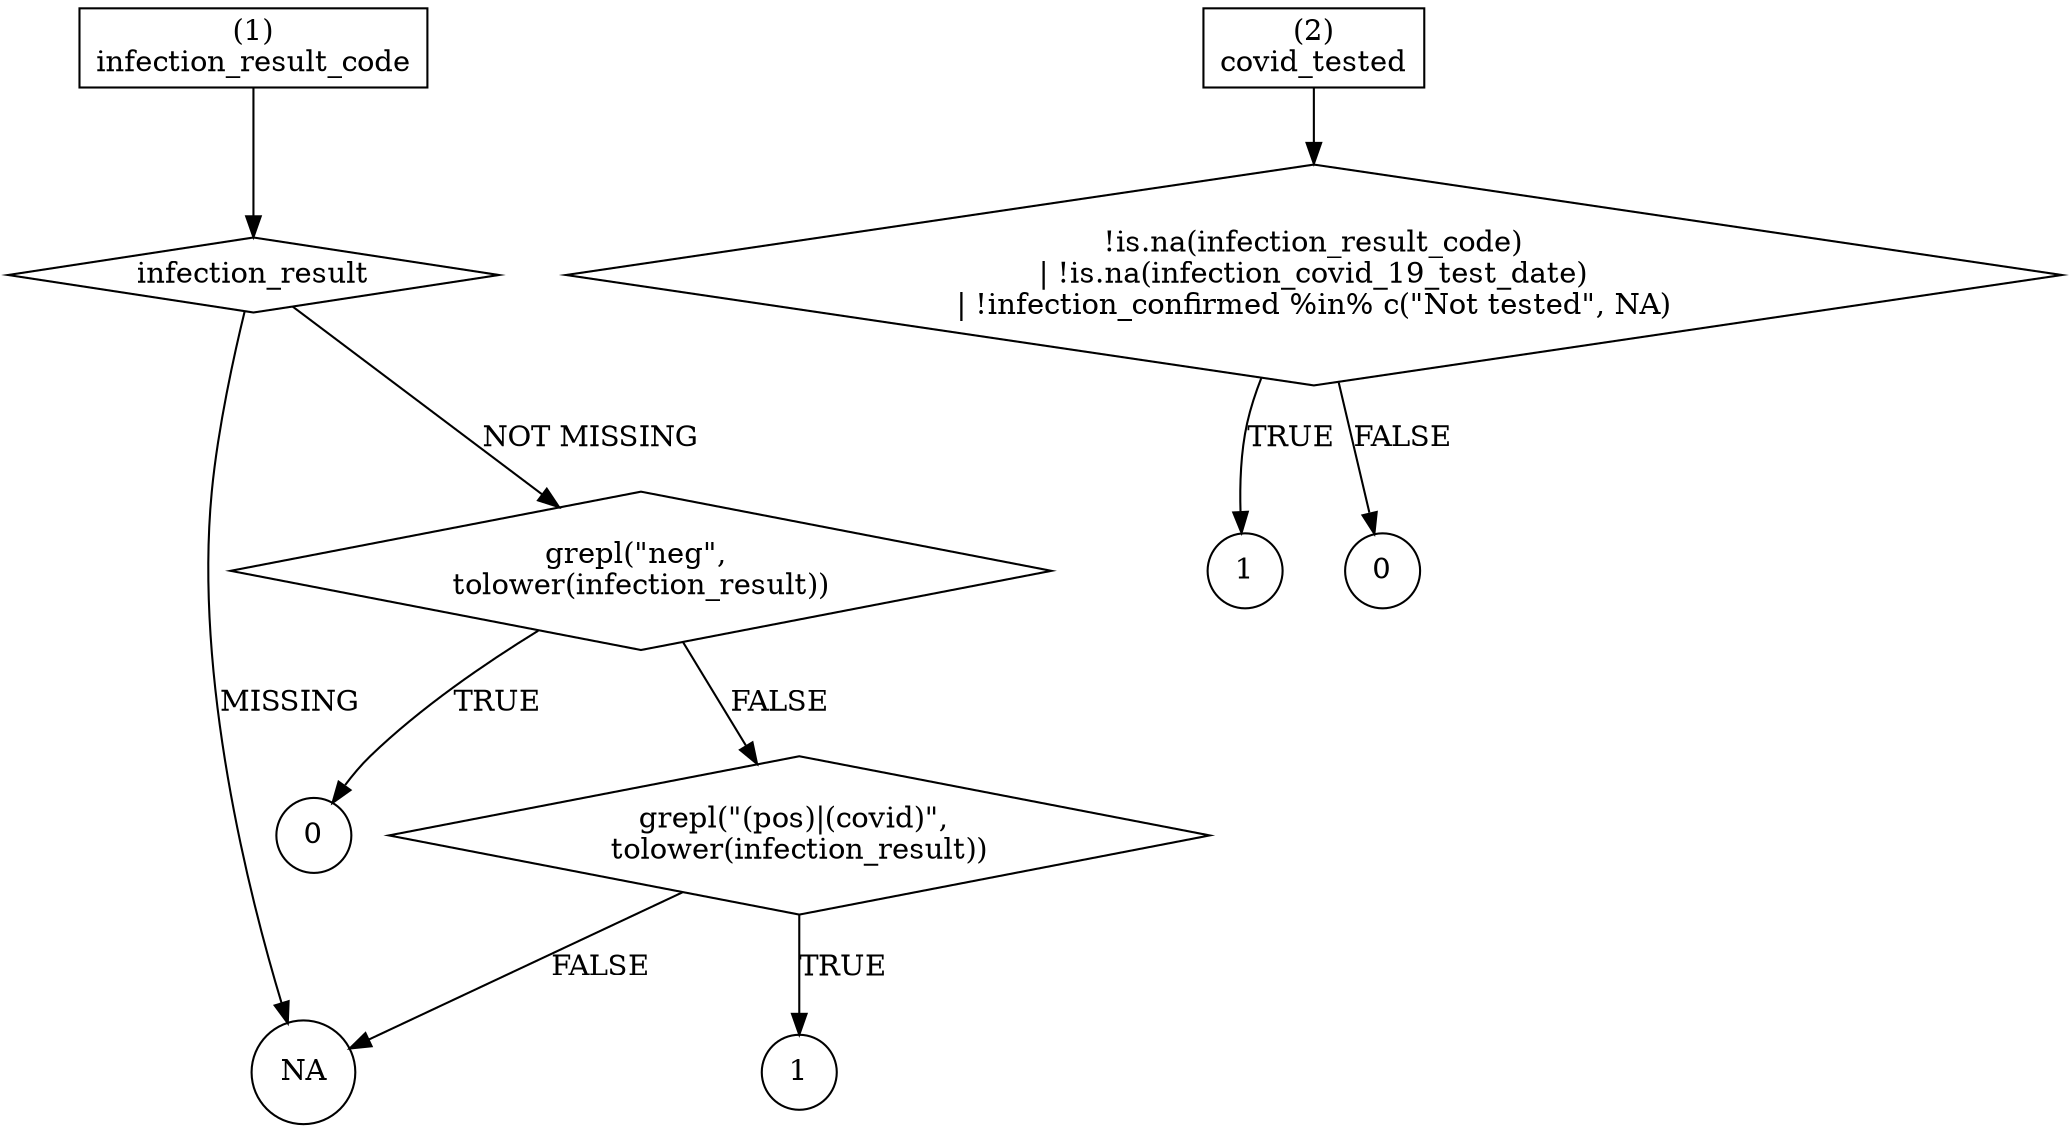 digraph D {

  infection_result_code [shape=box, label="(1)\ninfection_result_code"]

  infection_result_missing [shape=diamond, label="infection_result"]
  infection_result_missing_code [shape=circle, label="NA"]
  infection_result_neg [shape=diamond, label="grepl(\"neg\", \ntolower(infection_result))"]
  infection_result_neg_code [shape=circle, label="0"]
  infection_result_pos [shape=diamond, label="grepl(\"(pos)|(covid)\", \ntolower(infection_result))"]
  infection_result_pos_code [shape=circle, label="1"]

  infection_result_code -> infection_result_missing
  infection_result_missing -> infection_result_missing_code [label="MISSING"]
  infection_result_missing -> infection_result_neg [label="NOT MISSING"]
  infection_result_neg -> infection_result_pos [label="FALSE"]
  infection_result_neg -> infection_result_neg_code [label="TRUE"]
  infection_result_pos -> infection_result_pos_code [label="TRUE"]
  infection_result_pos -> infection_result_missing_code [label="FALSE"]

  covid_tested [shape=box, label="(2)\ncovid_tested"]
  covid_tested_arm [shape=diamond, label="!is.na(infection_result_code)\n| !is.na(infection_covid_19_test_date)\n| !infection_confirmed %in% c(\"Not tested\", NA)"]

  covid_tested_yes [shape=circle,label="1"]
  covid_tested_no [shape=circle,label="0"]

  covid_tested -> covid_tested_arm
  covid_tested_arm -> covid_tested_yes [label="TRUE"]
  covid_tested_arm -> covid_tested_no [label="FALSE"]

}
